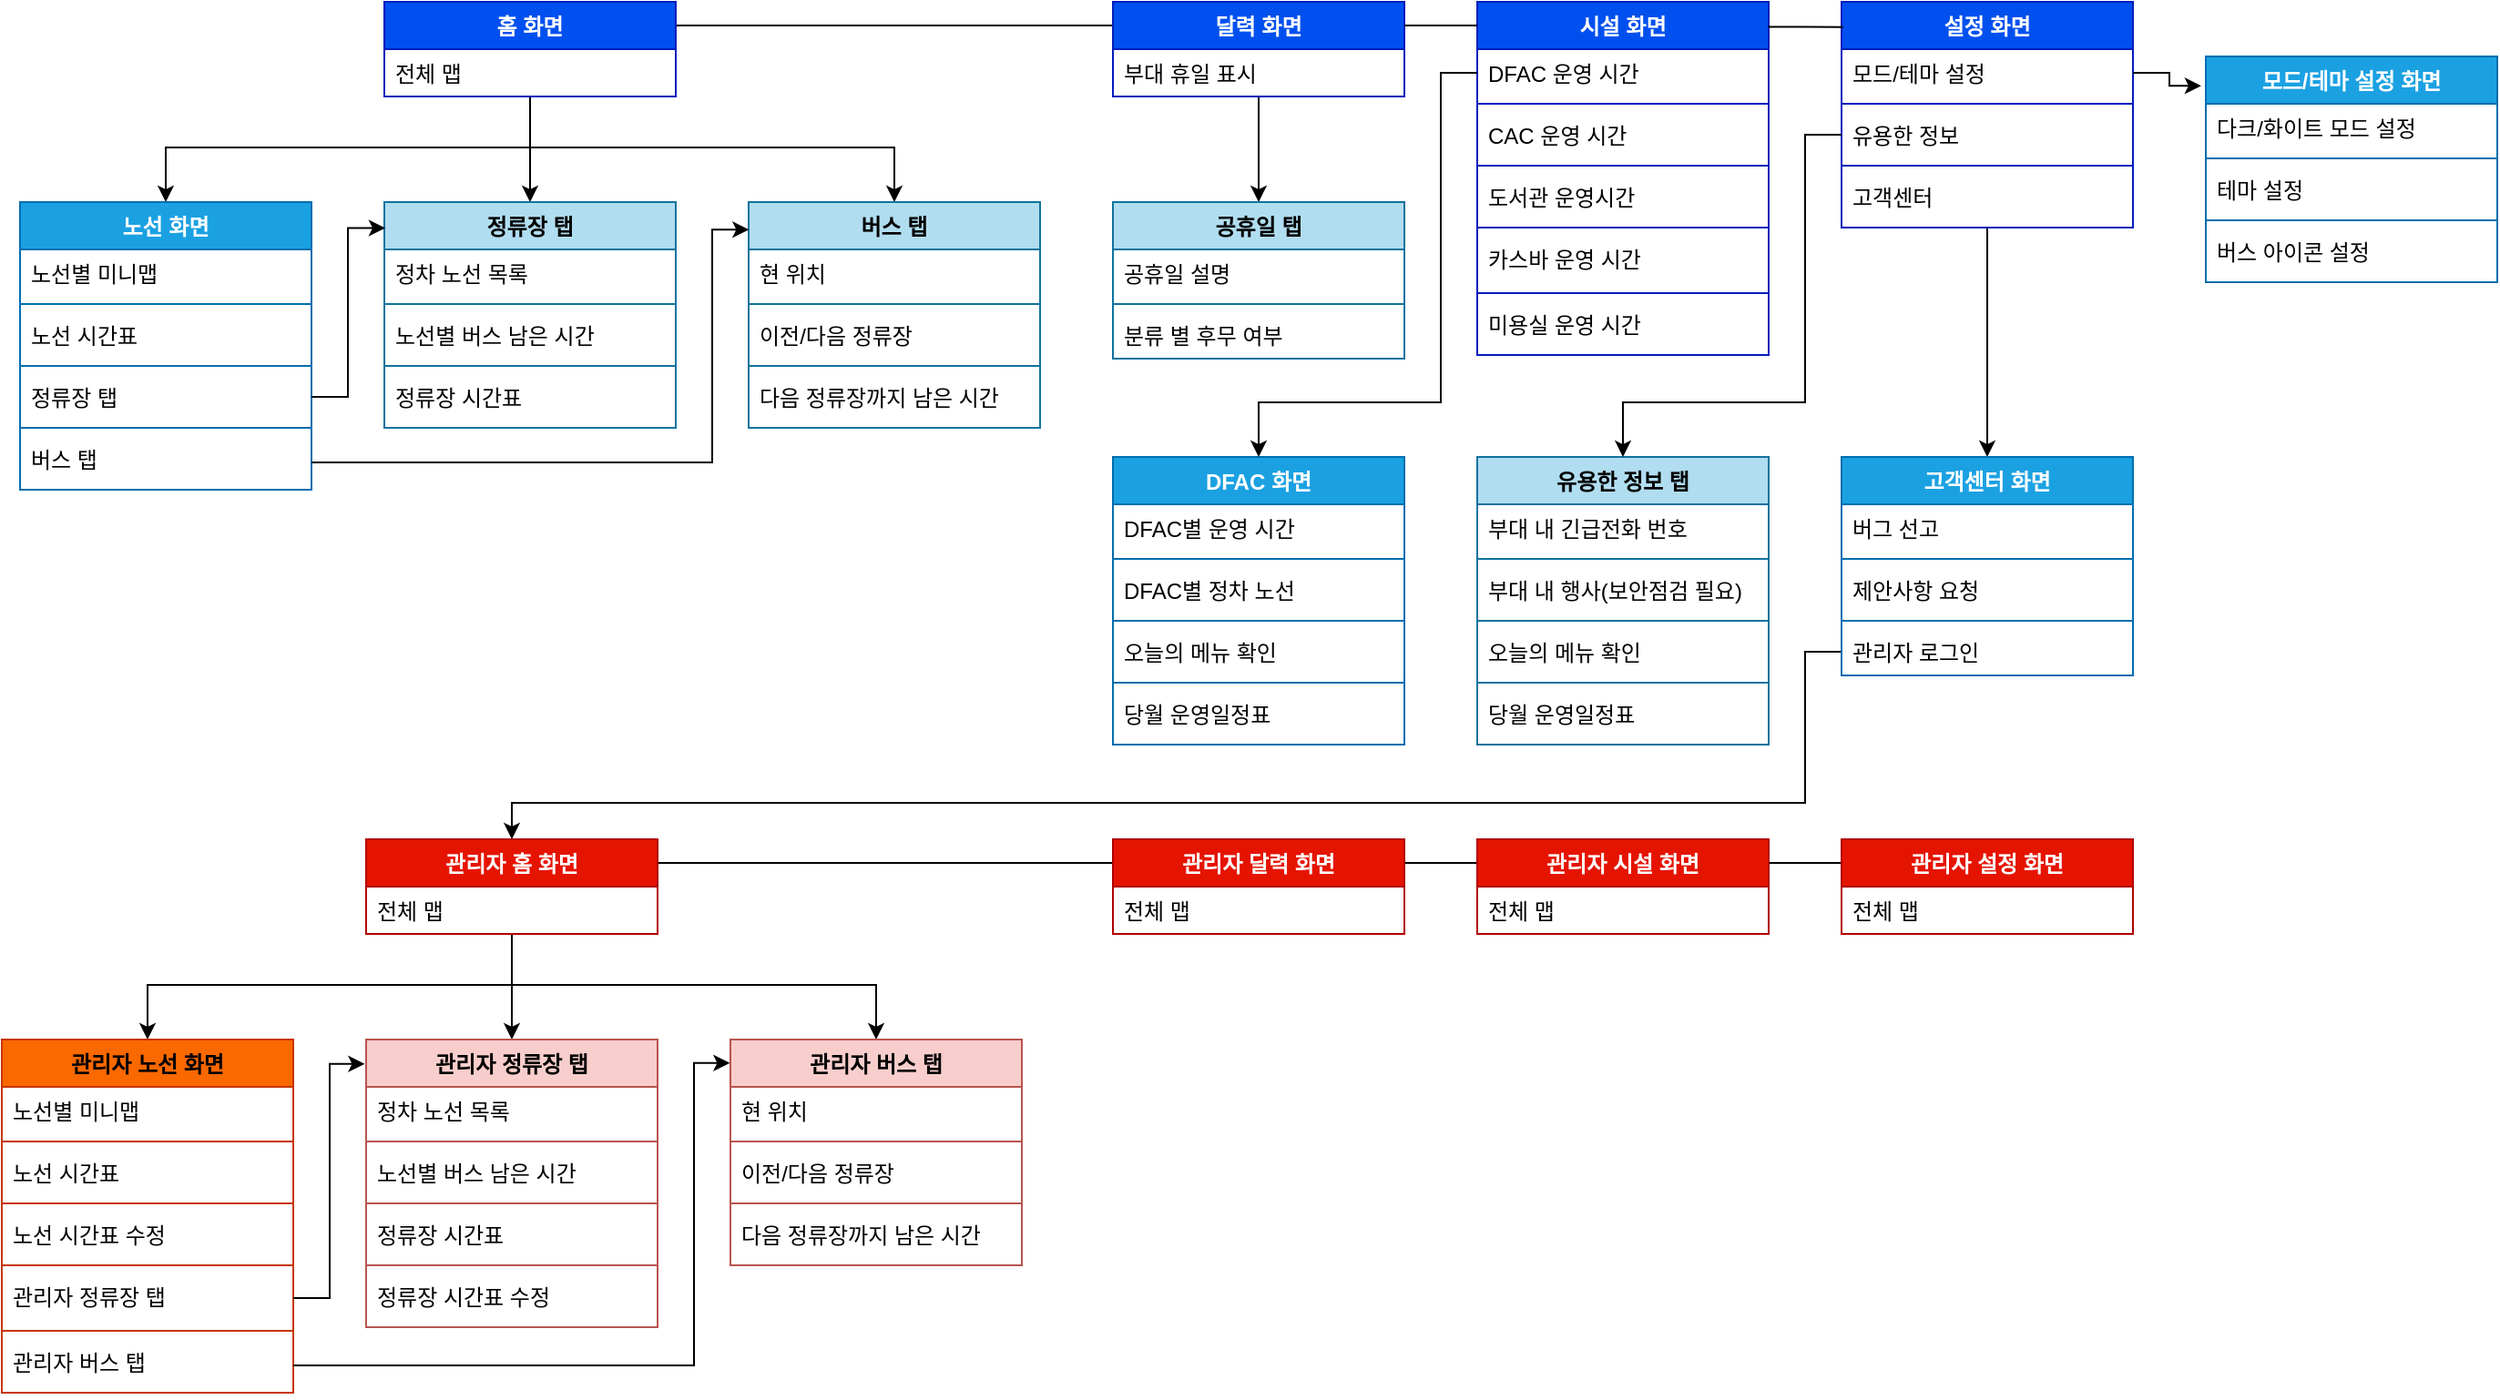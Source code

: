 <mxfile version="28.2.5">
  <diagram name="페이지-1" id="wjZ8YQroIO9MvdsMW4hN">
    <mxGraphModel dx="2156" dy="1184" grid="1" gridSize="10" guides="1" tooltips="1" connect="1" arrows="1" fold="1" page="1" pageScale="1" pageWidth="1654" pageHeight="2336" math="0" shadow="0">
      <root>
        <mxCell id="0" />
        <mxCell id="1" parent="0" />
        <mxCell id="_9YGOIEyfE7VkdrAU_rR-4" style="edgeStyle=orthogonalEdgeStyle;rounded=0;orthogonalLoop=1;jettySize=auto;html=1;entryX=0.5;entryY=0;entryDx=0;entryDy=0;" parent="1" source="tUsT-36a79SieBzfRr8L-2" target="tUsT-36a79SieBzfRr8L-6" edge="1">
          <mxGeometry relative="1" as="geometry" />
        </mxCell>
        <mxCell id="_9YGOIEyfE7VkdrAU_rR-5" style="edgeStyle=orthogonalEdgeStyle;rounded=0;orthogonalLoop=1;jettySize=auto;html=1;entryX=0.5;entryY=0;entryDx=0;entryDy=0;" parent="1" source="tUsT-36a79SieBzfRr8L-2" target="tUsT-36a79SieBzfRr8L-12" edge="1">
          <mxGeometry relative="1" as="geometry">
            <Array as="points">
              <mxPoint x="420" y="200" />
              <mxPoint x="220" y="200" />
            </Array>
          </mxGeometry>
        </mxCell>
        <mxCell id="_9YGOIEyfE7VkdrAU_rR-6" style="edgeStyle=orthogonalEdgeStyle;rounded=0;orthogonalLoop=1;jettySize=auto;html=1;entryX=0.5;entryY=0;entryDx=0;entryDy=0;" parent="1" source="tUsT-36a79SieBzfRr8L-2" target="tUsT-36a79SieBzfRr8L-18" edge="1">
          <mxGeometry relative="1" as="geometry">
            <Array as="points">
              <mxPoint x="420" y="200" />
              <mxPoint x="620" y="200" />
            </Array>
          </mxGeometry>
        </mxCell>
        <mxCell id="2JAqFxEdRBb4yhLC-KHh-1" style="edgeStyle=orthogonalEdgeStyle;rounded=0;orthogonalLoop=1;jettySize=auto;html=1;endArrow=none;endFill=0;exitX=1;exitY=0.25;exitDx=0;exitDy=0;entryX=0;entryY=0.25;entryDx=0;entryDy=0;" edge="1" parent="1" source="tUsT-36a79SieBzfRr8L-2" target="sj82YsNIp-Rur4-SE-wN-1">
          <mxGeometry relative="1" as="geometry" />
        </mxCell>
        <mxCell id="tUsT-36a79SieBzfRr8L-2" value="홈 화면" style="swimlane;fontStyle=1;align=center;verticalAlign=top;childLayout=stackLayout;horizontal=1;startSize=26;horizontalStack=0;resizeParent=1;resizeParentMax=0;resizeLast=0;collapsible=1;marginBottom=0;whiteSpace=wrap;html=1;fillColor=#0050ef;fontColor=#ffffff;strokeColor=#001DBC;" parent="1" vertex="1">
          <mxGeometry x="340" y="120" width="160" height="52" as="geometry" />
        </mxCell>
        <mxCell id="tUsT-36a79SieBzfRr8L-3" value="전체 맵" style="text;strokeColor=none;fillColor=none;align=left;verticalAlign=top;spacingLeft=4;spacingRight=4;overflow=hidden;rotatable=0;points=[[0,0.5],[1,0.5]];portConstraint=eastwest;whiteSpace=wrap;html=1;" parent="tUsT-36a79SieBzfRr8L-2" vertex="1">
          <mxGeometry y="26" width="160" height="26" as="geometry" />
        </mxCell>
        <mxCell id="tUsT-36a79SieBzfRr8L-6" value="정류장 탭" style="swimlane;fontStyle=1;align=center;verticalAlign=top;childLayout=stackLayout;horizontal=1;startSize=26;horizontalStack=0;resizeParent=1;resizeParentMax=0;resizeLast=0;collapsible=1;marginBottom=0;whiteSpace=wrap;html=1;fillColor=#b1ddf0;strokeColor=#10739e;" parent="1" vertex="1">
          <mxGeometry x="340" y="230" width="160" height="124" as="geometry" />
        </mxCell>
        <mxCell id="tUsT-36a79SieBzfRr8L-7" value="정차 노선 목록" style="text;strokeColor=none;fillColor=none;align=left;verticalAlign=top;spacingLeft=4;spacingRight=4;overflow=hidden;rotatable=0;points=[[0,0.5],[1,0.5]];portConstraint=eastwest;whiteSpace=wrap;html=1;" parent="tUsT-36a79SieBzfRr8L-6" vertex="1">
          <mxGeometry y="26" width="160" height="26" as="geometry" />
        </mxCell>
        <mxCell id="tUsT-36a79SieBzfRr8L-8" value="" style="line;strokeWidth=1;fillColor=none;align=left;verticalAlign=middle;spacingTop=-1;spacingLeft=3;spacingRight=3;rotatable=0;labelPosition=right;points=[];portConstraint=eastwest;strokeColor=inherit;" parent="tUsT-36a79SieBzfRr8L-6" vertex="1">
          <mxGeometry y="52" width="160" height="8" as="geometry" />
        </mxCell>
        <mxCell id="tUsT-36a79SieBzfRr8L-9" value="노선별 버스 남은 시간" style="text;strokeColor=none;fillColor=none;align=left;verticalAlign=top;spacingLeft=4;spacingRight=4;overflow=hidden;rotatable=0;points=[[0,0.5],[1,0.5]];portConstraint=eastwest;whiteSpace=wrap;html=1;" parent="tUsT-36a79SieBzfRr8L-6" vertex="1">
          <mxGeometry y="60" width="160" height="26" as="geometry" />
        </mxCell>
        <mxCell id="tUsT-36a79SieBzfRr8L-11" value="" style="line;strokeWidth=1;fillColor=none;align=left;verticalAlign=middle;spacingTop=-1;spacingLeft=3;spacingRight=3;rotatable=0;labelPosition=right;points=[];portConstraint=eastwest;strokeColor=inherit;" parent="tUsT-36a79SieBzfRr8L-6" vertex="1">
          <mxGeometry y="86" width="160" height="8" as="geometry" />
        </mxCell>
        <mxCell id="tUsT-36a79SieBzfRr8L-10" value="정류장 시간표" style="text;strokeColor=none;fillColor=none;align=left;verticalAlign=top;spacingLeft=4;spacingRight=4;overflow=hidden;rotatable=0;points=[[0,0.5],[1,0.5]];portConstraint=eastwest;whiteSpace=wrap;html=1;" parent="tUsT-36a79SieBzfRr8L-6" vertex="1">
          <mxGeometry y="94" width="160" height="30" as="geometry" />
        </mxCell>
        <mxCell id="tUsT-36a79SieBzfRr8L-12" value="노선 화면" style="swimlane;fontStyle=1;align=center;verticalAlign=top;childLayout=stackLayout;horizontal=1;startSize=26;horizontalStack=0;resizeParent=1;resizeParentMax=0;resizeLast=0;collapsible=1;marginBottom=0;whiteSpace=wrap;html=1;fillColor=#1ba1e2;fontColor=#ffffff;strokeColor=#006EAF;" parent="1" vertex="1">
          <mxGeometry x="140" y="230" width="160" height="158" as="geometry" />
        </mxCell>
        <mxCell id="tUsT-36a79SieBzfRr8L-13" value="노선별 미니맵" style="text;strokeColor=none;fillColor=none;align=left;verticalAlign=top;spacingLeft=4;spacingRight=4;overflow=hidden;rotatable=0;points=[[0,0.5],[1,0.5]];portConstraint=eastwest;whiteSpace=wrap;html=1;" parent="tUsT-36a79SieBzfRr8L-12" vertex="1">
          <mxGeometry y="26" width="160" height="26" as="geometry" />
        </mxCell>
        <mxCell id="tUsT-36a79SieBzfRr8L-14" value="" style="line;strokeWidth=1;fillColor=none;align=left;verticalAlign=middle;spacingTop=-1;spacingLeft=3;spacingRight=3;rotatable=0;labelPosition=right;points=[];portConstraint=eastwest;strokeColor=inherit;" parent="tUsT-36a79SieBzfRr8L-12" vertex="1">
          <mxGeometry y="52" width="160" height="8" as="geometry" />
        </mxCell>
        <mxCell id="tUsT-36a79SieBzfRr8L-15" value="노선 시간표" style="text;strokeColor=none;fillColor=none;align=left;verticalAlign=top;spacingLeft=4;spacingRight=4;overflow=hidden;rotatable=0;points=[[0,0.5],[1,0.5]];portConstraint=eastwest;whiteSpace=wrap;html=1;" parent="tUsT-36a79SieBzfRr8L-12" vertex="1">
          <mxGeometry y="60" width="160" height="26" as="geometry" />
        </mxCell>
        <mxCell id="tUsT-36a79SieBzfRr8L-16" value="" style="line;strokeWidth=1;fillColor=none;align=left;verticalAlign=middle;spacingTop=-1;spacingLeft=3;spacingRight=3;rotatable=0;labelPosition=right;points=[];portConstraint=eastwest;strokeColor=inherit;" parent="tUsT-36a79SieBzfRr8L-12" vertex="1">
          <mxGeometry y="86" width="160" height="8" as="geometry" />
        </mxCell>
        <mxCell id="tUsT-36a79SieBzfRr8L-17" value="정류장 탭" style="text;strokeColor=none;fillColor=none;align=left;verticalAlign=top;spacingLeft=4;spacingRight=4;overflow=hidden;rotatable=0;points=[[0,0.5],[1,0.5]];portConstraint=eastwest;whiteSpace=wrap;html=1;" parent="tUsT-36a79SieBzfRr8L-12" vertex="1">
          <mxGeometry y="94" width="160" height="26" as="geometry" />
        </mxCell>
        <mxCell id="_9YGOIEyfE7VkdrAU_rR-2" value="" style="line;strokeWidth=1;fillColor=none;align=left;verticalAlign=middle;spacingTop=-1;spacingLeft=3;spacingRight=3;rotatable=0;labelPosition=right;points=[];portConstraint=eastwest;strokeColor=inherit;" parent="tUsT-36a79SieBzfRr8L-12" vertex="1">
          <mxGeometry y="120" width="160" height="8" as="geometry" />
        </mxCell>
        <mxCell id="_9YGOIEyfE7VkdrAU_rR-1" value="버스 탭" style="text;strokeColor=none;fillColor=none;align=left;verticalAlign=top;spacingLeft=4;spacingRight=4;overflow=hidden;rotatable=0;points=[[0,0.5],[1,0.5]];portConstraint=eastwest;whiteSpace=wrap;html=1;" parent="tUsT-36a79SieBzfRr8L-12" vertex="1">
          <mxGeometry y="128" width="160" height="30" as="geometry" />
        </mxCell>
        <mxCell id="tUsT-36a79SieBzfRr8L-18" value="버스 탭" style="swimlane;fontStyle=1;align=center;verticalAlign=top;childLayout=stackLayout;horizontal=1;startSize=26;horizontalStack=0;resizeParent=1;resizeParentMax=0;resizeLast=0;collapsible=1;marginBottom=0;whiteSpace=wrap;html=1;fillColor=#b1ddf0;strokeColor=#10739e;" parent="1" vertex="1">
          <mxGeometry x="540" y="230" width="160" height="124" as="geometry" />
        </mxCell>
        <mxCell id="tUsT-36a79SieBzfRr8L-19" value="현 위치" style="text;strokeColor=none;fillColor=none;align=left;verticalAlign=top;spacingLeft=4;spacingRight=4;overflow=hidden;rotatable=0;points=[[0,0.5],[1,0.5]];portConstraint=eastwest;whiteSpace=wrap;html=1;" parent="tUsT-36a79SieBzfRr8L-18" vertex="1">
          <mxGeometry y="26" width="160" height="26" as="geometry" />
        </mxCell>
        <mxCell id="tUsT-36a79SieBzfRr8L-20" value="" style="line;strokeWidth=1;fillColor=none;align=left;verticalAlign=middle;spacingTop=-1;spacingLeft=3;spacingRight=3;rotatable=0;labelPosition=right;points=[];portConstraint=eastwest;strokeColor=inherit;" parent="tUsT-36a79SieBzfRr8L-18" vertex="1">
          <mxGeometry y="52" width="160" height="8" as="geometry" />
        </mxCell>
        <mxCell id="tUsT-36a79SieBzfRr8L-21" value="이전/다음 정류장" style="text;strokeColor=none;fillColor=none;align=left;verticalAlign=top;spacingLeft=4;spacingRight=4;overflow=hidden;rotatable=0;points=[[0,0.5],[1,0.5]];portConstraint=eastwest;whiteSpace=wrap;html=1;" parent="tUsT-36a79SieBzfRr8L-18" vertex="1">
          <mxGeometry y="60" width="160" height="26" as="geometry" />
        </mxCell>
        <mxCell id="tUsT-36a79SieBzfRr8L-22" value="" style="line;strokeWidth=1;fillColor=none;align=left;verticalAlign=middle;spacingTop=-1;spacingLeft=3;spacingRight=3;rotatable=0;labelPosition=right;points=[];portConstraint=eastwest;strokeColor=inherit;" parent="tUsT-36a79SieBzfRr8L-18" vertex="1">
          <mxGeometry y="86" width="160" height="8" as="geometry" />
        </mxCell>
        <mxCell id="tUsT-36a79SieBzfRr8L-23" value="다음 정류장까지 남은 시간" style="text;strokeColor=none;fillColor=none;align=left;verticalAlign=top;spacingLeft=4;spacingRight=4;overflow=hidden;rotatable=0;points=[[0,0.5],[1,0.5]];portConstraint=eastwest;whiteSpace=wrap;html=1;" parent="tUsT-36a79SieBzfRr8L-18" vertex="1">
          <mxGeometry y="94" width="160" height="30" as="geometry" />
        </mxCell>
        <mxCell id="_9YGOIEyfE7VkdrAU_rR-7" style="edgeStyle=orthogonalEdgeStyle;rounded=0;orthogonalLoop=1;jettySize=auto;html=1;exitX=1;exitY=0.5;exitDx=0;exitDy=0;entryX=0.003;entryY=0.115;entryDx=0;entryDy=0;entryPerimeter=0;" parent="1" source="tUsT-36a79SieBzfRr8L-17" target="tUsT-36a79SieBzfRr8L-6" edge="1">
          <mxGeometry relative="1" as="geometry" />
        </mxCell>
        <mxCell id="_9YGOIEyfE7VkdrAU_rR-8" style="edgeStyle=orthogonalEdgeStyle;rounded=0;orthogonalLoop=1;jettySize=auto;html=1;exitX=1;exitY=0.5;exitDx=0;exitDy=0;entryX=0.001;entryY=0.122;entryDx=0;entryDy=0;entryPerimeter=0;" parent="1" source="_9YGOIEyfE7VkdrAU_rR-1" target="tUsT-36a79SieBzfRr8L-18" edge="1">
          <mxGeometry relative="1" as="geometry">
            <Array as="points">
              <mxPoint x="520" y="373" />
              <mxPoint x="520" y="245" />
            </Array>
          </mxGeometry>
        </mxCell>
        <mxCell id="2JAqFxEdRBb4yhLC-KHh-55" style="edgeStyle=orthogonalEdgeStyle;rounded=0;orthogonalLoop=1;jettySize=auto;html=1;entryX=0.5;entryY=0;entryDx=0;entryDy=0;" edge="1" parent="1" source="sj82YsNIp-Rur4-SE-wN-1" target="2JAqFxEdRBb4yhLC-KHh-49">
          <mxGeometry relative="1" as="geometry" />
        </mxCell>
        <mxCell id="sj82YsNIp-Rur4-SE-wN-1" value="달력 화면" style="swimlane;fontStyle=1;align=center;verticalAlign=top;childLayout=stackLayout;horizontal=1;startSize=26;horizontalStack=0;resizeParent=1;resizeParentMax=0;resizeLast=0;collapsible=1;marginBottom=0;whiteSpace=wrap;html=1;fillColor=#0050ef;fontColor=#ffffff;strokeColor=#001DBC;" parent="1" vertex="1">
          <mxGeometry x="740" y="120" width="160" height="52" as="geometry" />
        </mxCell>
        <mxCell id="sj82YsNIp-Rur4-SE-wN-2" value="부대 휴일 표시" style="text;strokeColor=none;fillColor=none;align=left;verticalAlign=top;spacingLeft=4;spacingRight=4;overflow=hidden;rotatable=0;points=[[0,0.5],[1,0.5]];portConstraint=eastwest;whiteSpace=wrap;html=1;" parent="sj82YsNIp-Rur4-SE-wN-1" vertex="1">
          <mxGeometry y="26" width="160" height="26" as="geometry" />
        </mxCell>
        <mxCell id="2JAqFxEdRBb4yhLC-KHh-4" value="시설 화면" style="swimlane;fontStyle=1;align=center;verticalAlign=top;childLayout=stackLayout;horizontal=1;startSize=26;horizontalStack=0;resizeParent=1;resizeParentMax=0;resizeLast=0;collapsible=1;marginBottom=0;whiteSpace=wrap;html=1;fillColor=#0050ef;fontColor=#ffffff;strokeColor=#001DBC;" vertex="1" parent="1">
          <mxGeometry x="940" y="120" width="160" height="194" as="geometry" />
        </mxCell>
        <mxCell id="2JAqFxEdRBb4yhLC-KHh-5" value="DFAC 운영 시간" style="text;strokeColor=none;fillColor=none;align=left;verticalAlign=top;spacingLeft=4;spacingRight=4;overflow=hidden;rotatable=0;points=[[0,0.5],[1,0.5]];portConstraint=eastwest;whiteSpace=wrap;html=1;" vertex="1" parent="2JAqFxEdRBb4yhLC-KHh-4">
          <mxGeometry y="26" width="160" height="26" as="geometry" />
        </mxCell>
        <mxCell id="2JAqFxEdRBb4yhLC-KHh-6" value="" style="line;strokeWidth=1;fillColor=none;align=left;verticalAlign=middle;spacingTop=-1;spacingLeft=3;spacingRight=3;rotatable=0;labelPosition=right;points=[];portConstraint=eastwest;strokeColor=inherit;" vertex="1" parent="2JAqFxEdRBb4yhLC-KHh-4">
          <mxGeometry y="52" width="160" height="8" as="geometry" />
        </mxCell>
        <mxCell id="2JAqFxEdRBb4yhLC-KHh-7" value="CAC 운영 시간" style="text;strokeColor=none;fillColor=none;align=left;verticalAlign=top;spacingLeft=4;spacingRight=4;overflow=hidden;rotatable=0;points=[[0,0.5],[1,0.5]];portConstraint=eastwest;whiteSpace=wrap;html=1;" vertex="1" parent="2JAqFxEdRBb4yhLC-KHh-4">
          <mxGeometry y="60" width="160" height="26" as="geometry" />
        </mxCell>
        <mxCell id="2JAqFxEdRBb4yhLC-KHh-8" value="" style="line;strokeWidth=1;fillColor=none;align=left;verticalAlign=middle;spacingTop=-1;spacingLeft=3;spacingRight=3;rotatable=0;labelPosition=right;points=[];portConstraint=eastwest;strokeColor=inherit;" vertex="1" parent="2JAqFxEdRBb4yhLC-KHh-4">
          <mxGeometry y="86" width="160" height="8" as="geometry" />
        </mxCell>
        <mxCell id="2JAqFxEdRBb4yhLC-KHh-9" value="도서관 운영시간" style="text;strokeColor=none;fillColor=none;align=left;verticalAlign=top;spacingLeft=4;spacingRight=4;overflow=hidden;rotatable=0;points=[[0,0.5],[1,0.5]];portConstraint=eastwest;whiteSpace=wrap;html=1;" vertex="1" parent="2JAqFxEdRBb4yhLC-KHh-4">
          <mxGeometry y="94" width="160" height="26" as="geometry" />
        </mxCell>
        <mxCell id="2JAqFxEdRBb4yhLC-KHh-28" value="" style="line;strokeWidth=1;fillColor=none;align=left;verticalAlign=middle;spacingTop=-1;spacingLeft=3;spacingRight=3;rotatable=0;labelPosition=right;points=[];portConstraint=eastwest;strokeColor=inherit;" vertex="1" parent="2JAqFxEdRBb4yhLC-KHh-4">
          <mxGeometry y="120" width="160" height="8" as="geometry" />
        </mxCell>
        <mxCell id="2JAqFxEdRBb4yhLC-KHh-27" value="카스바 운영 시간" style="text;strokeColor=none;fillColor=none;align=left;verticalAlign=top;spacingLeft=4;spacingRight=4;overflow=hidden;rotatable=0;points=[[0,0.5],[1,0.5]];portConstraint=eastwest;whiteSpace=wrap;html=1;" vertex="1" parent="2JAqFxEdRBb4yhLC-KHh-4">
          <mxGeometry y="128" width="160" height="28" as="geometry" />
        </mxCell>
        <mxCell id="2JAqFxEdRBb4yhLC-KHh-30" value="" style="line;strokeWidth=1;fillColor=none;align=left;verticalAlign=middle;spacingTop=-1;spacingLeft=3;spacingRight=3;rotatable=0;labelPosition=right;points=[];portConstraint=eastwest;strokeColor=inherit;" vertex="1" parent="2JAqFxEdRBb4yhLC-KHh-4">
          <mxGeometry y="156" width="160" height="8" as="geometry" />
        </mxCell>
        <mxCell id="2JAqFxEdRBb4yhLC-KHh-29" value="미용실 운영 시간" style="text;strokeColor=none;fillColor=none;align=left;verticalAlign=top;spacingLeft=4;spacingRight=4;overflow=hidden;rotatable=0;points=[[0,0.5],[1,0.5]];portConstraint=eastwest;whiteSpace=wrap;html=1;" vertex="1" parent="2JAqFxEdRBb4yhLC-KHh-4">
          <mxGeometry y="164" width="160" height="30" as="geometry" />
        </mxCell>
        <mxCell id="2JAqFxEdRBb4yhLC-KHh-10" value="DFAC 화면" style="swimlane;fontStyle=1;align=center;verticalAlign=top;childLayout=stackLayout;horizontal=1;startSize=26;horizontalStack=0;resizeParent=1;resizeParentMax=0;resizeLast=0;collapsible=1;marginBottom=0;whiteSpace=wrap;html=1;fillColor=#1ba1e2;fontColor=#ffffff;strokeColor=#006EAF;" vertex="1" parent="1">
          <mxGeometry x="740" y="370" width="160" height="158" as="geometry" />
        </mxCell>
        <mxCell id="2JAqFxEdRBb4yhLC-KHh-11" value="DFAC별 운영 시간" style="text;strokeColor=none;fillColor=none;align=left;verticalAlign=top;spacingLeft=4;spacingRight=4;overflow=hidden;rotatable=0;points=[[0,0.5],[1,0.5]];portConstraint=eastwest;whiteSpace=wrap;html=1;" vertex="1" parent="2JAqFxEdRBb4yhLC-KHh-10">
          <mxGeometry y="26" width="160" height="26" as="geometry" />
        </mxCell>
        <mxCell id="2JAqFxEdRBb4yhLC-KHh-12" value="" style="line;strokeWidth=1;fillColor=none;align=left;verticalAlign=middle;spacingTop=-1;spacingLeft=3;spacingRight=3;rotatable=0;labelPosition=right;points=[];portConstraint=eastwest;strokeColor=inherit;" vertex="1" parent="2JAqFxEdRBb4yhLC-KHh-10">
          <mxGeometry y="52" width="160" height="8" as="geometry" />
        </mxCell>
        <mxCell id="2JAqFxEdRBb4yhLC-KHh-13" value="DFAC별 정차 노선" style="text;strokeColor=none;fillColor=none;align=left;verticalAlign=top;spacingLeft=4;spacingRight=4;overflow=hidden;rotatable=0;points=[[0,0.5],[1,0.5]];portConstraint=eastwest;whiteSpace=wrap;html=1;" vertex="1" parent="2JAqFxEdRBb4yhLC-KHh-10">
          <mxGeometry y="60" width="160" height="26" as="geometry" />
        </mxCell>
        <mxCell id="2JAqFxEdRBb4yhLC-KHh-14" value="" style="line;strokeWidth=1;fillColor=none;align=left;verticalAlign=middle;spacingTop=-1;spacingLeft=3;spacingRight=3;rotatable=0;labelPosition=right;points=[];portConstraint=eastwest;strokeColor=inherit;" vertex="1" parent="2JAqFxEdRBb4yhLC-KHh-10">
          <mxGeometry y="86" width="160" height="8" as="geometry" />
        </mxCell>
        <mxCell id="2JAqFxEdRBb4yhLC-KHh-15" value="오늘의 메뉴 확인" style="text;strokeColor=none;fillColor=none;align=left;verticalAlign=top;spacingLeft=4;spacingRight=4;overflow=hidden;rotatable=0;points=[[0,0.5],[1,0.5]];portConstraint=eastwest;whiteSpace=wrap;html=1;" vertex="1" parent="2JAqFxEdRBb4yhLC-KHh-10">
          <mxGeometry y="94" width="160" height="26" as="geometry" />
        </mxCell>
        <mxCell id="2JAqFxEdRBb4yhLC-KHh-19" value="" style="line;strokeWidth=1;fillColor=none;align=left;verticalAlign=middle;spacingTop=-1;spacingLeft=3;spacingRight=3;rotatable=0;labelPosition=right;points=[];portConstraint=eastwest;strokeColor=inherit;" vertex="1" parent="2JAqFxEdRBb4yhLC-KHh-10">
          <mxGeometry y="120" width="160" height="8" as="geometry" />
        </mxCell>
        <mxCell id="2JAqFxEdRBb4yhLC-KHh-18" value="당월 운영일정표" style="text;strokeColor=none;fillColor=none;align=left;verticalAlign=top;spacingLeft=4;spacingRight=4;overflow=hidden;rotatable=0;points=[[0,0.5],[1,0.5]];portConstraint=eastwest;whiteSpace=wrap;html=1;" vertex="1" parent="2JAqFxEdRBb4yhLC-KHh-10">
          <mxGeometry y="128" width="160" height="30" as="geometry" />
        </mxCell>
        <mxCell id="2JAqFxEdRBb4yhLC-KHh-16" style="edgeStyle=orthogonalEdgeStyle;rounded=0;orthogonalLoop=1;jettySize=auto;html=1;entryX=0.5;entryY=0;entryDx=0;entryDy=0;" edge="1" parent="1" source="2JAqFxEdRBb4yhLC-KHh-5" target="2JAqFxEdRBb4yhLC-KHh-10">
          <mxGeometry relative="1" as="geometry">
            <Array as="points">
              <mxPoint x="920" y="159" />
              <mxPoint x="920" y="340" />
              <mxPoint x="820" y="340" />
            </Array>
          </mxGeometry>
        </mxCell>
        <mxCell id="2JAqFxEdRBb4yhLC-KHh-17" style="edgeStyle=orthogonalEdgeStyle;rounded=0;orthogonalLoop=1;jettySize=auto;html=1;exitX=1;exitY=0.25;exitDx=0;exitDy=0;endArrow=none;endFill=0;" edge="1" parent="1" source="sj82YsNIp-Rur4-SE-wN-1">
          <mxGeometry relative="1" as="geometry">
            <mxPoint x="940" y="133" as="targetPoint" />
          </mxGeometry>
        </mxCell>
        <mxCell id="2JAqFxEdRBb4yhLC-KHh-70" style="edgeStyle=orthogonalEdgeStyle;rounded=0;orthogonalLoop=1;jettySize=auto;html=1;exitX=0.5;exitY=1;exitDx=0;exitDy=0;entryX=0.5;entryY=0;entryDx=0;entryDy=0;" edge="1" parent="1" source="2JAqFxEdRBb4yhLC-KHh-21" target="2JAqFxEdRBb4yhLC-KHh-62">
          <mxGeometry relative="1" as="geometry" />
        </mxCell>
        <mxCell id="2JAqFxEdRBb4yhLC-KHh-21" value="설정 화면" style="swimlane;fontStyle=1;align=center;verticalAlign=top;childLayout=stackLayout;horizontal=1;startSize=26;horizontalStack=0;resizeParent=1;resizeParentMax=0;resizeLast=0;collapsible=1;marginBottom=0;whiteSpace=wrap;html=1;fillColor=#0050ef;fontColor=#ffffff;strokeColor=#001DBC;" vertex="1" parent="1">
          <mxGeometry x="1140" y="120" width="160" height="124" as="geometry" />
        </mxCell>
        <mxCell id="2JAqFxEdRBb4yhLC-KHh-22" value="모드/테마 설정" style="text;strokeColor=none;fillColor=none;align=left;verticalAlign=top;spacingLeft=4;spacingRight=4;overflow=hidden;rotatable=0;points=[[0,0.5],[1,0.5]];portConstraint=eastwest;whiteSpace=wrap;html=1;" vertex="1" parent="2JAqFxEdRBb4yhLC-KHh-21">
          <mxGeometry y="26" width="160" height="26" as="geometry" />
        </mxCell>
        <mxCell id="2JAqFxEdRBb4yhLC-KHh-23" value="" style="line;strokeWidth=1;fillColor=none;align=left;verticalAlign=middle;spacingTop=-1;spacingLeft=3;spacingRight=3;rotatable=0;labelPosition=right;points=[];portConstraint=eastwest;strokeColor=inherit;" vertex="1" parent="2JAqFxEdRBb4yhLC-KHh-21">
          <mxGeometry y="52" width="160" height="8" as="geometry" />
        </mxCell>
        <mxCell id="2JAqFxEdRBb4yhLC-KHh-24" value="유용한 정보" style="text;strokeColor=none;fillColor=none;align=left;verticalAlign=top;spacingLeft=4;spacingRight=4;overflow=hidden;rotatable=0;points=[[0,0.5],[1,0.5]];portConstraint=eastwest;whiteSpace=wrap;html=1;" vertex="1" parent="2JAqFxEdRBb4yhLC-KHh-21">
          <mxGeometry y="60" width="160" height="26" as="geometry" />
        </mxCell>
        <mxCell id="2JAqFxEdRBb4yhLC-KHh-25" value="" style="line;strokeWidth=1;fillColor=none;align=left;verticalAlign=middle;spacingTop=-1;spacingLeft=3;spacingRight=3;rotatable=0;labelPosition=right;points=[];portConstraint=eastwest;strokeColor=inherit;" vertex="1" parent="2JAqFxEdRBb4yhLC-KHh-21">
          <mxGeometry y="86" width="160" height="8" as="geometry" />
        </mxCell>
        <mxCell id="2JAqFxEdRBb4yhLC-KHh-26" value="고객센터" style="text;strokeColor=none;fillColor=none;align=left;verticalAlign=top;spacingLeft=4;spacingRight=4;overflow=hidden;rotatable=0;points=[[0,0.5],[1,0.5]];portConstraint=eastwest;whiteSpace=wrap;html=1;" vertex="1" parent="2JAqFxEdRBb4yhLC-KHh-21">
          <mxGeometry y="94" width="160" height="30" as="geometry" />
        </mxCell>
        <mxCell id="2JAqFxEdRBb4yhLC-KHh-32" style="edgeStyle=orthogonalEdgeStyle;rounded=0;orthogonalLoop=1;jettySize=auto;html=1;entryX=0.005;entryY=0.112;entryDx=0;entryDy=0;entryPerimeter=0;exitX=0.998;exitY=0.071;exitDx=0;exitDy=0;exitPerimeter=0;endArrow=none;endFill=0;" edge="1" parent="1" source="2JAqFxEdRBb4yhLC-KHh-4" target="2JAqFxEdRBb4yhLC-KHh-21">
          <mxGeometry relative="1" as="geometry" />
        </mxCell>
        <mxCell id="2JAqFxEdRBb4yhLC-KHh-33" value="모드/테마 설정 화면" style="swimlane;fontStyle=1;align=center;verticalAlign=top;childLayout=stackLayout;horizontal=1;startSize=26;horizontalStack=0;resizeParent=1;resizeParentMax=0;resizeLast=0;collapsible=1;marginBottom=0;whiteSpace=wrap;html=1;fillColor=#1ba1e2;strokeColor=#006EAF;fontColor=#ffffff;" vertex="1" parent="1">
          <mxGeometry x="1340" y="150" width="160" height="124" as="geometry" />
        </mxCell>
        <mxCell id="2JAqFxEdRBb4yhLC-KHh-34" value="다크/화이트 모드 설정" style="text;strokeColor=none;fillColor=none;align=left;verticalAlign=top;spacingLeft=4;spacingRight=4;overflow=hidden;rotatable=0;points=[[0,0.5],[1,0.5]];portConstraint=eastwest;whiteSpace=wrap;html=1;" vertex="1" parent="2JAqFxEdRBb4yhLC-KHh-33">
          <mxGeometry y="26" width="160" height="26" as="geometry" />
        </mxCell>
        <mxCell id="2JAqFxEdRBb4yhLC-KHh-35" value="" style="line;strokeWidth=1;fillColor=none;align=left;verticalAlign=middle;spacingTop=-1;spacingLeft=3;spacingRight=3;rotatable=0;labelPosition=right;points=[];portConstraint=eastwest;strokeColor=inherit;" vertex="1" parent="2JAqFxEdRBb4yhLC-KHh-33">
          <mxGeometry y="52" width="160" height="8" as="geometry" />
        </mxCell>
        <mxCell id="2JAqFxEdRBb4yhLC-KHh-36" value="테마 설정" style="text;strokeColor=none;fillColor=none;align=left;verticalAlign=top;spacingLeft=4;spacingRight=4;overflow=hidden;rotatable=0;points=[[0,0.5],[1,0.5]];portConstraint=eastwest;whiteSpace=wrap;html=1;" vertex="1" parent="2JAqFxEdRBb4yhLC-KHh-33">
          <mxGeometry y="60" width="160" height="26" as="geometry" />
        </mxCell>
        <mxCell id="2JAqFxEdRBb4yhLC-KHh-37" value="" style="line;strokeWidth=1;fillColor=none;align=left;verticalAlign=middle;spacingTop=-1;spacingLeft=3;spacingRight=3;rotatable=0;labelPosition=right;points=[];portConstraint=eastwest;strokeColor=inherit;" vertex="1" parent="2JAqFxEdRBb4yhLC-KHh-33">
          <mxGeometry y="86" width="160" height="8" as="geometry" />
        </mxCell>
        <mxCell id="2JAqFxEdRBb4yhLC-KHh-38" value="버스 아이콘 설정" style="text;strokeColor=none;fillColor=none;align=left;verticalAlign=top;spacingLeft=4;spacingRight=4;overflow=hidden;rotatable=0;points=[[0,0.5],[1,0.5]];portConstraint=eastwest;whiteSpace=wrap;html=1;" vertex="1" parent="2JAqFxEdRBb4yhLC-KHh-33">
          <mxGeometry y="94" width="160" height="30" as="geometry" />
        </mxCell>
        <mxCell id="2JAqFxEdRBb4yhLC-KHh-39" style="edgeStyle=orthogonalEdgeStyle;rounded=0;orthogonalLoop=1;jettySize=auto;html=1;entryX=-0.016;entryY=0.13;entryDx=0;entryDy=0;entryPerimeter=0;" edge="1" parent="1" source="2JAqFxEdRBb4yhLC-KHh-22" target="2JAqFxEdRBb4yhLC-KHh-33">
          <mxGeometry relative="1" as="geometry" />
        </mxCell>
        <mxCell id="2JAqFxEdRBb4yhLC-KHh-40" value="유용한 정보 탭" style="swimlane;fontStyle=1;align=center;verticalAlign=top;childLayout=stackLayout;horizontal=1;startSize=26;horizontalStack=0;resizeParent=1;resizeParentMax=0;resizeLast=0;collapsible=1;marginBottom=0;whiteSpace=wrap;html=1;fillColor=#b1ddf0;strokeColor=#10739e;" vertex="1" parent="1">
          <mxGeometry x="940" y="370" width="160" height="158" as="geometry" />
        </mxCell>
        <mxCell id="2JAqFxEdRBb4yhLC-KHh-41" value="부대 내 긴급전화 번호" style="text;strokeColor=none;fillColor=none;align=left;verticalAlign=top;spacingLeft=4;spacingRight=4;overflow=hidden;rotatable=0;points=[[0,0.5],[1,0.5]];portConstraint=eastwest;whiteSpace=wrap;html=1;" vertex="1" parent="2JAqFxEdRBb4yhLC-KHh-40">
          <mxGeometry y="26" width="160" height="26" as="geometry" />
        </mxCell>
        <mxCell id="2JAqFxEdRBb4yhLC-KHh-42" value="" style="line;strokeWidth=1;fillColor=none;align=left;verticalAlign=middle;spacingTop=-1;spacingLeft=3;spacingRight=3;rotatable=0;labelPosition=right;points=[];portConstraint=eastwest;strokeColor=inherit;" vertex="1" parent="2JAqFxEdRBb4yhLC-KHh-40">
          <mxGeometry y="52" width="160" height="8" as="geometry" />
        </mxCell>
        <mxCell id="2JAqFxEdRBb4yhLC-KHh-43" value="부대 내 행사(보안점검 필요)" style="text;strokeColor=none;fillColor=none;align=left;verticalAlign=top;spacingLeft=4;spacingRight=4;overflow=hidden;rotatable=0;points=[[0,0.5],[1,0.5]];portConstraint=eastwest;whiteSpace=wrap;html=1;" vertex="1" parent="2JAqFxEdRBb4yhLC-KHh-40">
          <mxGeometry y="60" width="160" height="26" as="geometry" />
        </mxCell>
        <mxCell id="2JAqFxEdRBb4yhLC-KHh-44" value="" style="line;strokeWidth=1;fillColor=none;align=left;verticalAlign=middle;spacingTop=-1;spacingLeft=3;spacingRight=3;rotatable=0;labelPosition=right;points=[];portConstraint=eastwest;strokeColor=inherit;" vertex="1" parent="2JAqFxEdRBb4yhLC-KHh-40">
          <mxGeometry y="86" width="160" height="8" as="geometry" />
        </mxCell>
        <mxCell id="2JAqFxEdRBb4yhLC-KHh-45" value="오늘의 메뉴 확인" style="text;strokeColor=none;fillColor=none;align=left;verticalAlign=top;spacingLeft=4;spacingRight=4;overflow=hidden;rotatable=0;points=[[0,0.5],[1,0.5]];portConstraint=eastwest;whiteSpace=wrap;html=1;" vertex="1" parent="2JAqFxEdRBb4yhLC-KHh-40">
          <mxGeometry y="94" width="160" height="26" as="geometry" />
        </mxCell>
        <mxCell id="2JAqFxEdRBb4yhLC-KHh-46" value="" style="line;strokeWidth=1;fillColor=none;align=left;verticalAlign=middle;spacingTop=-1;spacingLeft=3;spacingRight=3;rotatable=0;labelPosition=right;points=[];portConstraint=eastwest;strokeColor=inherit;" vertex="1" parent="2JAqFxEdRBb4yhLC-KHh-40">
          <mxGeometry y="120" width="160" height="8" as="geometry" />
        </mxCell>
        <mxCell id="2JAqFxEdRBb4yhLC-KHh-47" value="당월 운영일정표" style="text;strokeColor=none;fillColor=none;align=left;verticalAlign=top;spacingLeft=4;spacingRight=4;overflow=hidden;rotatable=0;points=[[0,0.5],[1,0.5]];portConstraint=eastwest;whiteSpace=wrap;html=1;" vertex="1" parent="2JAqFxEdRBb4yhLC-KHh-40">
          <mxGeometry y="128" width="160" height="30" as="geometry" />
        </mxCell>
        <mxCell id="2JAqFxEdRBb4yhLC-KHh-48" style="edgeStyle=orthogonalEdgeStyle;rounded=0;orthogonalLoop=1;jettySize=auto;html=1;entryX=0.5;entryY=0;entryDx=0;entryDy=0;" edge="1" parent="1" source="2JAqFxEdRBb4yhLC-KHh-24" target="2JAqFxEdRBb4yhLC-KHh-40">
          <mxGeometry relative="1" as="geometry">
            <Array as="points">
              <mxPoint x="1120" y="193" />
              <mxPoint x="1120" y="340" />
              <mxPoint x="1020" y="340" />
            </Array>
          </mxGeometry>
        </mxCell>
        <mxCell id="2JAqFxEdRBb4yhLC-KHh-49" value="공휴일 탭" style="swimlane;fontStyle=1;align=center;verticalAlign=top;childLayout=stackLayout;horizontal=1;startSize=26;horizontalStack=0;resizeParent=1;resizeParentMax=0;resizeLast=0;collapsible=1;marginBottom=0;whiteSpace=wrap;html=1;fillColor=#b1ddf0;strokeColor=#10739e;" vertex="1" parent="1">
          <mxGeometry x="740" y="230" width="160" height="86" as="geometry" />
        </mxCell>
        <mxCell id="2JAqFxEdRBb4yhLC-KHh-50" value="공휴일 설명" style="text;strokeColor=none;fillColor=none;align=left;verticalAlign=top;spacingLeft=4;spacingRight=4;overflow=hidden;rotatable=0;points=[[0,0.5],[1,0.5]];portConstraint=eastwest;whiteSpace=wrap;html=1;" vertex="1" parent="2JAqFxEdRBb4yhLC-KHh-49">
          <mxGeometry y="26" width="160" height="26" as="geometry" />
        </mxCell>
        <mxCell id="2JAqFxEdRBb4yhLC-KHh-51" value="" style="line;strokeWidth=1;fillColor=none;align=left;verticalAlign=middle;spacingTop=-1;spacingLeft=3;spacingRight=3;rotatable=0;labelPosition=right;points=[];portConstraint=eastwest;strokeColor=inherit;" vertex="1" parent="2JAqFxEdRBb4yhLC-KHh-49">
          <mxGeometry y="52" width="160" height="8" as="geometry" />
        </mxCell>
        <mxCell id="2JAqFxEdRBb4yhLC-KHh-52" value="분류 별 후무 여부" style="text;strokeColor=none;fillColor=none;align=left;verticalAlign=top;spacingLeft=4;spacingRight=4;overflow=hidden;rotatable=0;points=[[0,0.5],[1,0.5]];portConstraint=eastwest;whiteSpace=wrap;html=1;" vertex="1" parent="2JAqFxEdRBb4yhLC-KHh-49">
          <mxGeometry y="60" width="160" height="26" as="geometry" />
        </mxCell>
        <mxCell id="2JAqFxEdRBb4yhLC-KHh-73" style="edgeStyle=orthogonalEdgeStyle;rounded=0;orthogonalLoop=1;jettySize=auto;html=1;entryX=0.5;entryY=0;entryDx=0;entryDy=0;exitX=0;exitY=0.5;exitDx=0;exitDy=0;" edge="1" parent="1" source="2JAqFxEdRBb4yhLC-KHh-67" target="2JAqFxEdRBb4yhLC-KHh-71">
          <mxGeometry relative="1" as="geometry">
            <Array as="points">
              <mxPoint x="1120" y="477" />
              <mxPoint x="1120" y="560" />
              <mxPoint x="410" y="560" />
            </Array>
          </mxGeometry>
        </mxCell>
        <mxCell id="2JAqFxEdRBb4yhLC-KHh-62" value="고객센터 화면" style="swimlane;fontStyle=1;align=center;verticalAlign=top;childLayout=stackLayout;horizontal=1;startSize=26;horizontalStack=0;resizeParent=1;resizeParentMax=0;resizeLast=0;collapsible=1;marginBottom=0;whiteSpace=wrap;html=1;fillColor=#1ba1e2;fontColor=#ffffff;strokeColor=#006EAF;" vertex="1" parent="1">
          <mxGeometry x="1140" y="370" width="160" height="120" as="geometry" />
        </mxCell>
        <mxCell id="2JAqFxEdRBb4yhLC-KHh-63" value="버그 선고" style="text;strokeColor=none;fillColor=none;align=left;verticalAlign=top;spacingLeft=4;spacingRight=4;overflow=hidden;rotatable=0;points=[[0,0.5],[1,0.5]];portConstraint=eastwest;whiteSpace=wrap;html=1;" vertex="1" parent="2JAqFxEdRBb4yhLC-KHh-62">
          <mxGeometry y="26" width="160" height="26" as="geometry" />
        </mxCell>
        <mxCell id="2JAqFxEdRBb4yhLC-KHh-64" value="" style="line;strokeWidth=1;fillColor=none;align=left;verticalAlign=middle;spacingTop=-1;spacingLeft=3;spacingRight=3;rotatable=0;labelPosition=right;points=[];portConstraint=eastwest;strokeColor=inherit;" vertex="1" parent="2JAqFxEdRBb4yhLC-KHh-62">
          <mxGeometry y="52" width="160" height="8" as="geometry" />
        </mxCell>
        <mxCell id="2JAqFxEdRBb4yhLC-KHh-65" value="제안사항 요청" style="text;strokeColor=none;fillColor=none;align=left;verticalAlign=top;spacingLeft=4;spacingRight=4;overflow=hidden;rotatable=0;points=[[0,0.5],[1,0.5]];portConstraint=eastwest;whiteSpace=wrap;html=1;" vertex="1" parent="2JAqFxEdRBb4yhLC-KHh-62">
          <mxGeometry y="60" width="160" height="26" as="geometry" />
        </mxCell>
        <mxCell id="2JAqFxEdRBb4yhLC-KHh-66" value="" style="line;strokeWidth=1;fillColor=none;align=left;verticalAlign=middle;spacingTop=-1;spacingLeft=3;spacingRight=3;rotatable=0;labelPosition=right;points=[];portConstraint=eastwest;strokeColor=inherit;" vertex="1" parent="2JAqFxEdRBb4yhLC-KHh-62">
          <mxGeometry y="86" width="160" height="8" as="geometry" />
        </mxCell>
        <mxCell id="2JAqFxEdRBb4yhLC-KHh-67" value="관리자 로그인" style="text;strokeColor=none;fillColor=none;align=left;verticalAlign=top;spacingLeft=4;spacingRight=4;overflow=hidden;rotatable=0;points=[[0,0.5],[1,0.5]];portConstraint=eastwest;whiteSpace=wrap;html=1;" vertex="1" parent="2JAqFxEdRBb4yhLC-KHh-62">
          <mxGeometry y="94" width="160" height="26" as="geometry" />
        </mxCell>
        <mxCell id="2JAqFxEdRBb4yhLC-KHh-81" style="edgeStyle=orthogonalEdgeStyle;rounded=0;orthogonalLoop=1;jettySize=auto;html=1;exitX=1;exitY=0.25;exitDx=0;exitDy=0;entryX=0;entryY=0.25;entryDx=0;entryDy=0;endArrow=none;endFill=0;" edge="1" parent="1" source="2JAqFxEdRBb4yhLC-KHh-71" target="2JAqFxEdRBb4yhLC-KHh-74">
          <mxGeometry relative="1" as="geometry" />
        </mxCell>
        <mxCell id="2JAqFxEdRBb4yhLC-KHh-118" style="edgeStyle=orthogonalEdgeStyle;rounded=0;orthogonalLoop=1;jettySize=auto;html=1;entryX=0.5;entryY=0;entryDx=0;entryDy=0;" edge="1" parent="1" source="2JAqFxEdRBb4yhLC-KHh-71" target="2JAqFxEdRBb4yhLC-KHh-84">
          <mxGeometry relative="1" as="geometry">
            <mxPoint x="410" y="670" as="targetPoint" />
          </mxGeometry>
        </mxCell>
        <mxCell id="2JAqFxEdRBb4yhLC-KHh-119" style="edgeStyle=orthogonalEdgeStyle;rounded=0;orthogonalLoop=1;jettySize=auto;html=1;entryX=0.5;entryY=0;entryDx=0;entryDy=0;" edge="1" parent="1" source="2JAqFxEdRBb4yhLC-KHh-71" target="2JAqFxEdRBb4yhLC-KHh-90">
          <mxGeometry relative="1" as="geometry">
            <Array as="points">
              <mxPoint x="410" y="660" />
              <mxPoint x="210" y="660" />
            </Array>
          </mxGeometry>
        </mxCell>
        <mxCell id="2JAqFxEdRBb4yhLC-KHh-120" style="edgeStyle=orthogonalEdgeStyle;rounded=0;orthogonalLoop=1;jettySize=auto;html=1;exitX=0.5;exitY=1;exitDx=0;exitDy=0;entryX=0.5;entryY=0;entryDx=0;entryDy=0;" edge="1" parent="1" source="2JAqFxEdRBb4yhLC-KHh-71" target="2JAqFxEdRBb4yhLC-KHh-98">
          <mxGeometry relative="1" as="geometry">
            <Array as="points">
              <mxPoint x="410" y="660" />
              <mxPoint x="610" y="660" />
            </Array>
          </mxGeometry>
        </mxCell>
        <mxCell id="2JAqFxEdRBb4yhLC-KHh-71" value="관리자 홈 화면" style="swimlane;fontStyle=1;align=center;verticalAlign=top;childLayout=stackLayout;horizontal=1;startSize=26;horizontalStack=0;resizeParent=1;resizeParentMax=0;resizeLast=0;collapsible=1;marginBottom=0;whiteSpace=wrap;html=1;fillColor=#e51400;fontColor=#ffffff;strokeColor=#B20000;" vertex="1" parent="1">
          <mxGeometry x="330" y="580" width="160" height="52" as="geometry" />
        </mxCell>
        <mxCell id="2JAqFxEdRBb4yhLC-KHh-72" value="전체 맵" style="text;strokeColor=none;fillColor=none;align=left;verticalAlign=top;spacingLeft=4;spacingRight=4;overflow=hidden;rotatable=0;points=[[0,0.5],[1,0.5]];portConstraint=eastwest;whiteSpace=wrap;html=1;" vertex="1" parent="2JAqFxEdRBb4yhLC-KHh-71">
          <mxGeometry y="26" width="160" height="26" as="geometry" />
        </mxCell>
        <mxCell id="2JAqFxEdRBb4yhLC-KHh-82" style="edgeStyle=orthogonalEdgeStyle;rounded=0;orthogonalLoop=1;jettySize=auto;html=1;exitX=1;exitY=0.25;exitDx=0;exitDy=0;entryX=0;entryY=0.25;entryDx=0;entryDy=0;endArrow=none;endFill=0;" edge="1" parent="1" source="2JAqFxEdRBb4yhLC-KHh-74" target="2JAqFxEdRBb4yhLC-KHh-76">
          <mxGeometry relative="1" as="geometry" />
        </mxCell>
        <mxCell id="2JAqFxEdRBb4yhLC-KHh-74" value="관리자 달력 화면" style="swimlane;fontStyle=1;align=center;verticalAlign=top;childLayout=stackLayout;horizontal=1;startSize=26;horizontalStack=0;resizeParent=1;resizeParentMax=0;resizeLast=0;collapsible=1;marginBottom=0;whiteSpace=wrap;html=1;fillColor=#e51400;fontColor=#ffffff;strokeColor=#B20000;" vertex="1" parent="1">
          <mxGeometry x="740" y="580" width="160" height="52" as="geometry" />
        </mxCell>
        <mxCell id="2JAqFxEdRBb4yhLC-KHh-75" value="전체 맵" style="text;strokeColor=none;fillColor=none;align=left;verticalAlign=top;spacingLeft=4;spacingRight=4;overflow=hidden;rotatable=0;points=[[0,0.5],[1,0.5]];portConstraint=eastwest;whiteSpace=wrap;html=1;" vertex="1" parent="2JAqFxEdRBb4yhLC-KHh-74">
          <mxGeometry y="26" width="160" height="26" as="geometry" />
        </mxCell>
        <mxCell id="2JAqFxEdRBb4yhLC-KHh-83" style="edgeStyle=orthogonalEdgeStyle;rounded=0;orthogonalLoop=1;jettySize=auto;html=1;exitX=1;exitY=0.25;exitDx=0;exitDy=0;entryX=0;entryY=0.25;entryDx=0;entryDy=0;endArrow=none;endFill=0;" edge="1" parent="1" source="2JAqFxEdRBb4yhLC-KHh-76" target="2JAqFxEdRBb4yhLC-KHh-78">
          <mxGeometry relative="1" as="geometry" />
        </mxCell>
        <mxCell id="2JAqFxEdRBb4yhLC-KHh-76" value="관리자 시설 화면" style="swimlane;fontStyle=1;align=center;verticalAlign=top;childLayout=stackLayout;horizontal=1;startSize=26;horizontalStack=0;resizeParent=1;resizeParentMax=0;resizeLast=0;collapsible=1;marginBottom=0;whiteSpace=wrap;html=1;fillColor=#e51400;fontColor=#ffffff;strokeColor=#B20000;" vertex="1" parent="1">
          <mxGeometry x="940" y="580" width="160" height="52" as="geometry" />
        </mxCell>
        <mxCell id="2JAqFxEdRBb4yhLC-KHh-77" value="전체 맵" style="text;strokeColor=none;fillColor=none;align=left;verticalAlign=top;spacingLeft=4;spacingRight=4;overflow=hidden;rotatable=0;points=[[0,0.5],[1,0.5]];portConstraint=eastwest;whiteSpace=wrap;html=1;" vertex="1" parent="2JAqFxEdRBb4yhLC-KHh-76">
          <mxGeometry y="26" width="160" height="26" as="geometry" />
        </mxCell>
        <mxCell id="2JAqFxEdRBb4yhLC-KHh-78" value="관리자 설정 화면" style="swimlane;fontStyle=1;align=center;verticalAlign=top;childLayout=stackLayout;horizontal=1;startSize=26;horizontalStack=0;resizeParent=1;resizeParentMax=0;resizeLast=0;collapsible=1;marginBottom=0;whiteSpace=wrap;html=1;fillColor=#e51400;fontColor=#ffffff;strokeColor=#B20000;" vertex="1" parent="1">
          <mxGeometry x="1140" y="580" width="160" height="52" as="geometry" />
        </mxCell>
        <mxCell id="2JAqFxEdRBb4yhLC-KHh-79" value="전체 맵" style="text;strokeColor=none;fillColor=none;align=left;verticalAlign=top;spacingLeft=4;spacingRight=4;overflow=hidden;rotatable=0;points=[[0,0.5],[1,0.5]];portConstraint=eastwest;whiteSpace=wrap;html=1;" vertex="1" parent="2JAqFxEdRBb4yhLC-KHh-78">
          <mxGeometry y="26" width="160" height="26" as="geometry" />
        </mxCell>
        <mxCell id="2JAqFxEdRBb4yhLC-KHh-84" value="관리자 정류장 탭" style="swimlane;fontStyle=1;align=center;verticalAlign=top;childLayout=stackLayout;horizontal=1;startSize=26;horizontalStack=0;resizeParent=1;resizeParentMax=0;resizeLast=0;collapsible=1;marginBottom=0;whiteSpace=wrap;html=1;fillColor=#f8cecc;strokeColor=#b85450;" vertex="1" parent="1">
          <mxGeometry x="330" y="690" width="160" height="158" as="geometry" />
        </mxCell>
        <mxCell id="2JAqFxEdRBb4yhLC-KHh-85" value="정차 노선 목록" style="text;strokeColor=none;fillColor=none;align=left;verticalAlign=top;spacingLeft=4;spacingRight=4;overflow=hidden;rotatable=0;points=[[0,0.5],[1,0.5]];portConstraint=eastwest;whiteSpace=wrap;html=1;" vertex="1" parent="2JAqFxEdRBb4yhLC-KHh-84">
          <mxGeometry y="26" width="160" height="26" as="geometry" />
        </mxCell>
        <mxCell id="2JAqFxEdRBb4yhLC-KHh-86" value="" style="line;strokeWidth=1;fillColor=none;align=left;verticalAlign=middle;spacingTop=-1;spacingLeft=3;spacingRight=3;rotatable=0;labelPosition=right;points=[];portConstraint=eastwest;strokeColor=inherit;" vertex="1" parent="2JAqFxEdRBb4yhLC-KHh-84">
          <mxGeometry y="52" width="160" height="8" as="geometry" />
        </mxCell>
        <mxCell id="2JAqFxEdRBb4yhLC-KHh-87" value="노선별 버스 남은 시간" style="text;strokeColor=none;fillColor=none;align=left;verticalAlign=top;spacingLeft=4;spacingRight=4;overflow=hidden;rotatable=0;points=[[0,0.5],[1,0.5]];portConstraint=eastwest;whiteSpace=wrap;html=1;" vertex="1" parent="2JAqFxEdRBb4yhLC-KHh-84">
          <mxGeometry y="60" width="160" height="26" as="geometry" />
        </mxCell>
        <mxCell id="2JAqFxEdRBb4yhLC-KHh-88" value="" style="line;strokeWidth=1;fillColor=none;align=left;verticalAlign=middle;spacingTop=-1;spacingLeft=3;spacingRight=3;rotatable=0;labelPosition=right;points=[];portConstraint=eastwest;strokeColor=inherit;" vertex="1" parent="2JAqFxEdRBb4yhLC-KHh-84">
          <mxGeometry y="86" width="160" height="8" as="geometry" />
        </mxCell>
        <mxCell id="2JAqFxEdRBb4yhLC-KHh-89" value="정류장 시간표" style="text;strokeColor=none;fillColor=none;align=left;verticalAlign=top;spacingLeft=4;spacingRight=4;overflow=hidden;rotatable=0;points=[[0,0.5],[1,0.5]];portConstraint=eastwest;whiteSpace=wrap;html=1;" vertex="1" parent="2JAqFxEdRBb4yhLC-KHh-84">
          <mxGeometry y="94" width="160" height="26" as="geometry" />
        </mxCell>
        <mxCell id="2JAqFxEdRBb4yhLC-KHh-115" value="" style="line;strokeWidth=1;fillColor=none;align=left;verticalAlign=middle;spacingTop=-1;spacingLeft=3;spacingRight=3;rotatable=0;labelPosition=right;points=[];portConstraint=eastwest;strokeColor=inherit;" vertex="1" parent="2JAqFxEdRBb4yhLC-KHh-84">
          <mxGeometry y="120" width="160" height="8" as="geometry" />
        </mxCell>
        <mxCell id="2JAqFxEdRBb4yhLC-KHh-114" value="정류장 시간표 수정" style="text;strokeColor=none;fillColor=none;align=left;verticalAlign=top;spacingLeft=4;spacingRight=4;overflow=hidden;rotatable=0;points=[[0,0.5],[1,0.5]];portConstraint=eastwest;whiteSpace=wrap;html=1;" vertex="1" parent="2JAqFxEdRBb4yhLC-KHh-84">
          <mxGeometry y="128" width="160" height="30" as="geometry" />
        </mxCell>
        <mxCell id="2JAqFxEdRBb4yhLC-KHh-90" value="관리자 노선 화면" style="swimlane;fontStyle=1;align=center;verticalAlign=top;childLayout=stackLayout;horizontal=1;startSize=26;horizontalStack=0;resizeParent=1;resizeParentMax=0;resizeLast=0;collapsible=1;marginBottom=0;whiteSpace=wrap;html=1;fillColor=#fa6800;strokeColor=#C73500;fontColor=#000000;" vertex="1" parent="1">
          <mxGeometry x="130" y="690" width="160" height="194" as="geometry" />
        </mxCell>
        <mxCell id="2JAqFxEdRBb4yhLC-KHh-91" value="노선별 미니맵" style="text;strokeColor=none;fillColor=none;align=left;verticalAlign=top;spacingLeft=4;spacingRight=4;overflow=hidden;rotatable=0;points=[[0,0.5],[1,0.5]];portConstraint=eastwest;whiteSpace=wrap;html=1;" vertex="1" parent="2JAqFxEdRBb4yhLC-KHh-90">
          <mxGeometry y="26" width="160" height="26" as="geometry" />
        </mxCell>
        <mxCell id="2JAqFxEdRBb4yhLC-KHh-92" value="" style="line;strokeWidth=1;fillColor=none;align=left;verticalAlign=middle;spacingTop=-1;spacingLeft=3;spacingRight=3;rotatable=0;labelPosition=right;points=[];portConstraint=eastwest;strokeColor=inherit;" vertex="1" parent="2JAqFxEdRBb4yhLC-KHh-90">
          <mxGeometry y="52" width="160" height="8" as="geometry" />
        </mxCell>
        <mxCell id="2JAqFxEdRBb4yhLC-KHh-93" value="노선 시간표" style="text;strokeColor=none;fillColor=none;align=left;verticalAlign=top;spacingLeft=4;spacingRight=4;overflow=hidden;rotatable=0;points=[[0,0.5],[1,0.5]];portConstraint=eastwest;whiteSpace=wrap;html=1;" vertex="1" parent="2JAqFxEdRBb4yhLC-KHh-90">
          <mxGeometry y="60" width="160" height="26" as="geometry" />
        </mxCell>
        <mxCell id="2JAqFxEdRBb4yhLC-KHh-94" value="" style="line;strokeWidth=1;fillColor=none;align=left;verticalAlign=middle;spacingTop=-1;spacingLeft=3;spacingRight=3;rotatable=0;labelPosition=right;points=[];portConstraint=eastwest;strokeColor=inherit;" vertex="1" parent="2JAqFxEdRBb4yhLC-KHh-90">
          <mxGeometry y="86" width="160" height="8" as="geometry" />
        </mxCell>
        <mxCell id="2JAqFxEdRBb4yhLC-KHh-95" value="노선 시간표 수정" style="text;strokeColor=none;fillColor=none;align=left;verticalAlign=top;spacingLeft=4;spacingRight=4;overflow=hidden;rotatable=0;points=[[0,0.5],[1,0.5]];portConstraint=eastwest;whiteSpace=wrap;html=1;" vertex="1" parent="2JAqFxEdRBb4yhLC-KHh-90">
          <mxGeometry y="94" width="160" height="26" as="geometry" />
        </mxCell>
        <mxCell id="2JAqFxEdRBb4yhLC-KHh-96" value="" style="line;strokeWidth=1;fillColor=none;align=left;verticalAlign=middle;spacingTop=-1;spacingLeft=3;spacingRight=3;rotatable=0;labelPosition=right;points=[];portConstraint=eastwest;strokeColor=inherit;" vertex="1" parent="2JAqFxEdRBb4yhLC-KHh-90">
          <mxGeometry y="120" width="160" height="8" as="geometry" />
        </mxCell>
        <mxCell id="2JAqFxEdRBb4yhLC-KHh-97" value="관리자 정류장 탭" style="text;strokeColor=none;fillColor=none;align=left;verticalAlign=top;spacingLeft=4;spacingRight=4;overflow=hidden;rotatable=0;points=[[0,0.5],[1,0.5]];portConstraint=eastwest;whiteSpace=wrap;html=1;" vertex="1" parent="2JAqFxEdRBb4yhLC-KHh-90">
          <mxGeometry y="128" width="160" height="28" as="geometry" />
        </mxCell>
        <mxCell id="2JAqFxEdRBb4yhLC-KHh-113" value="" style="line;strokeWidth=1;fillColor=none;align=left;verticalAlign=middle;spacingTop=-1;spacingLeft=3;spacingRight=3;rotatable=0;labelPosition=right;points=[];portConstraint=eastwest;strokeColor=inherit;" vertex="1" parent="2JAqFxEdRBb4yhLC-KHh-90">
          <mxGeometry y="156" width="160" height="8" as="geometry" />
        </mxCell>
        <mxCell id="2JAqFxEdRBb4yhLC-KHh-112" value="관리자 버스 탭" style="text;strokeColor=none;fillColor=none;align=left;verticalAlign=top;spacingLeft=4;spacingRight=4;overflow=hidden;rotatable=0;points=[[0,0.5],[1,0.5]];portConstraint=eastwest;whiteSpace=wrap;html=1;" vertex="1" parent="2JAqFxEdRBb4yhLC-KHh-90">
          <mxGeometry y="164" width="160" height="30" as="geometry" />
        </mxCell>
        <mxCell id="2JAqFxEdRBb4yhLC-KHh-98" value="관리자 버스 탭" style="swimlane;fontStyle=1;align=center;verticalAlign=top;childLayout=stackLayout;horizontal=1;startSize=26;horizontalStack=0;resizeParent=1;resizeParentMax=0;resizeLast=0;collapsible=1;marginBottom=0;whiteSpace=wrap;html=1;fillColor=#f8cecc;strokeColor=#b85450;" vertex="1" parent="1">
          <mxGeometry x="530" y="690" width="160" height="124" as="geometry" />
        </mxCell>
        <mxCell id="2JAqFxEdRBb4yhLC-KHh-99" value="현 위치" style="text;strokeColor=none;fillColor=none;align=left;verticalAlign=top;spacingLeft=4;spacingRight=4;overflow=hidden;rotatable=0;points=[[0,0.5],[1,0.5]];portConstraint=eastwest;whiteSpace=wrap;html=1;" vertex="1" parent="2JAqFxEdRBb4yhLC-KHh-98">
          <mxGeometry y="26" width="160" height="26" as="geometry" />
        </mxCell>
        <mxCell id="2JAqFxEdRBb4yhLC-KHh-100" value="" style="line;strokeWidth=1;fillColor=none;align=left;verticalAlign=middle;spacingTop=-1;spacingLeft=3;spacingRight=3;rotatable=0;labelPosition=right;points=[];portConstraint=eastwest;strokeColor=inherit;" vertex="1" parent="2JAqFxEdRBb4yhLC-KHh-98">
          <mxGeometry y="52" width="160" height="8" as="geometry" />
        </mxCell>
        <mxCell id="2JAqFxEdRBb4yhLC-KHh-101" value="이전/다음 정류장" style="text;strokeColor=none;fillColor=none;align=left;verticalAlign=top;spacingLeft=4;spacingRight=4;overflow=hidden;rotatable=0;points=[[0,0.5],[1,0.5]];portConstraint=eastwest;whiteSpace=wrap;html=1;" vertex="1" parent="2JAqFxEdRBb4yhLC-KHh-98">
          <mxGeometry y="60" width="160" height="26" as="geometry" />
        </mxCell>
        <mxCell id="2JAqFxEdRBb4yhLC-KHh-102" value="" style="line;strokeWidth=1;fillColor=none;align=left;verticalAlign=middle;spacingTop=-1;spacingLeft=3;spacingRight=3;rotatable=0;labelPosition=right;points=[];portConstraint=eastwest;strokeColor=inherit;" vertex="1" parent="2JAqFxEdRBb4yhLC-KHh-98">
          <mxGeometry y="86" width="160" height="8" as="geometry" />
        </mxCell>
        <mxCell id="2JAqFxEdRBb4yhLC-KHh-103" value="다음 정류장까지 남은 시간" style="text;strokeColor=none;fillColor=none;align=left;verticalAlign=top;spacingLeft=4;spacingRight=4;overflow=hidden;rotatable=0;points=[[0,0.5],[1,0.5]];portConstraint=eastwest;whiteSpace=wrap;html=1;" vertex="1" parent="2JAqFxEdRBb4yhLC-KHh-98">
          <mxGeometry y="94" width="160" height="30" as="geometry" />
        </mxCell>
        <mxCell id="2JAqFxEdRBb4yhLC-KHh-116" style="edgeStyle=orthogonalEdgeStyle;rounded=0;orthogonalLoop=1;jettySize=auto;html=1;exitX=1;exitY=0.5;exitDx=0;exitDy=0;entryX=-0.005;entryY=0.085;entryDx=0;entryDy=0;entryPerimeter=0;" edge="1" parent="1" source="2JAqFxEdRBb4yhLC-KHh-97" target="2JAqFxEdRBb4yhLC-KHh-84">
          <mxGeometry relative="1" as="geometry" />
        </mxCell>
        <mxCell id="2JAqFxEdRBb4yhLC-KHh-117" style="edgeStyle=orthogonalEdgeStyle;rounded=0;orthogonalLoop=1;jettySize=auto;html=1;exitX=1;exitY=0.5;exitDx=0;exitDy=0;entryX=-0.002;entryY=0.104;entryDx=0;entryDy=0;entryPerimeter=0;" edge="1" parent="1" source="2JAqFxEdRBb4yhLC-KHh-112" target="2JAqFxEdRBb4yhLC-KHh-98">
          <mxGeometry relative="1" as="geometry">
            <Array as="points">
              <mxPoint x="510" y="869" />
              <mxPoint x="510" y="703" />
            </Array>
          </mxGeometry>
        </mxCell>
      </root>
    </mxGraphModel>
  </diagram>
</mxfile>
